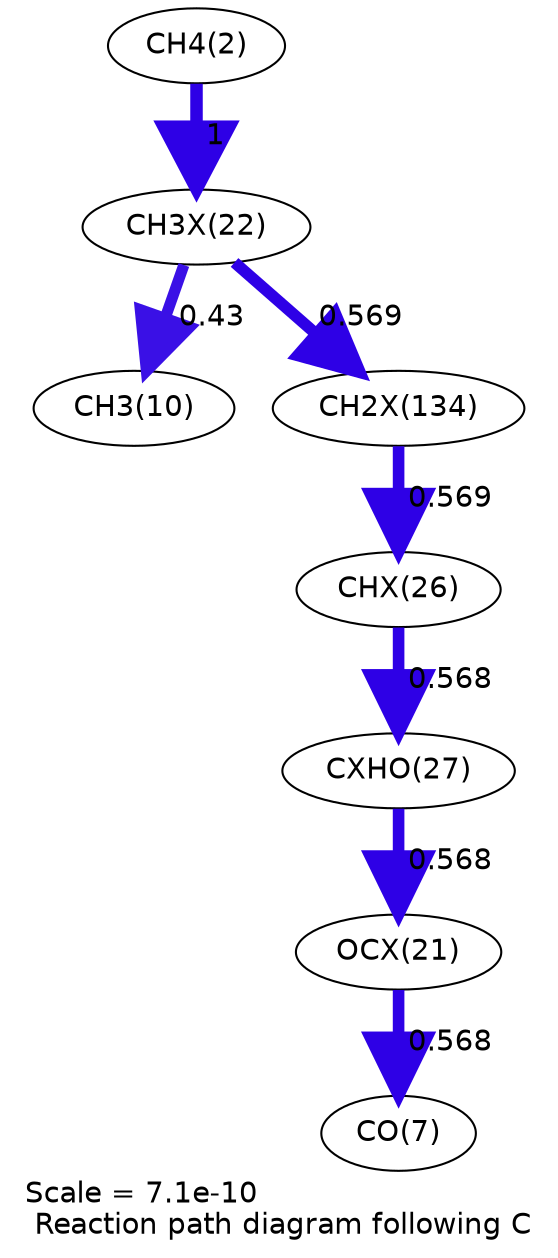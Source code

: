 digraph reaction_paths {
center=1;
s4 -> s26[fontname="Helvetica", penwidth=6, arrowsize=3, color="0.7, 1.5, 0.9"
, label=" 1"];
s26 -> s12[fontname="Helvetica", penwidth=5.36, arrowsize=2.68, color="0.7, 0.93, 0.9"
, label=" 0.43"];
s26 -> s40[fontname="Helvetica", penwidth=5.57, arrowsize=2.79, color="0.7, 1.07, 0.9"
, label=" 0.569"];
s40 -> s29[fontname="Helvetica", penwidth=5.57, arrowsize=2.79, color="0.7, 1.07, 0.9"
, label=" 0.569"];
s29 -> s30[fontname="Helvetica", penwidth=5.57, arrowsize=2.79, color="0.7, 1.07, 0.9"
, label=" 0.568"];
s30 -> s25[fontname="Helvetica", penwidth=5.57, arrowsize=2.79, color="0.7, 1.07, 0.9"
, label=" 0.568"];
s25 -> s9[fontname="Helvetica", penwidth=5.57, arrowsize=2.79, color="0.7, 1.07, 0.9"
, label=" 0.568"];
s4 [ fontname="Helvetica", label="CH4(2)"];
s9 [ fontname="Helvetica", label="CO(7)"];
s12 [ fontname="Helvetica", label="CH3(10)"];
s25 [ fontname="Helvetica", label="OCX(21)"];
s26 [ fontname="Helvetica", label="CH3X(22)"];
s29 [ fontname="Helvetica", label="CHX(26)"];
s30 [ fontname="Helvetica", label="CXHO(27)"];
s40 [ fontname="Helvetica", label="CH2X(134)"];
 label = "Scale = 7.1e-10\l Reaction path diagram following C";
 fontname = "Helvetica";
}
